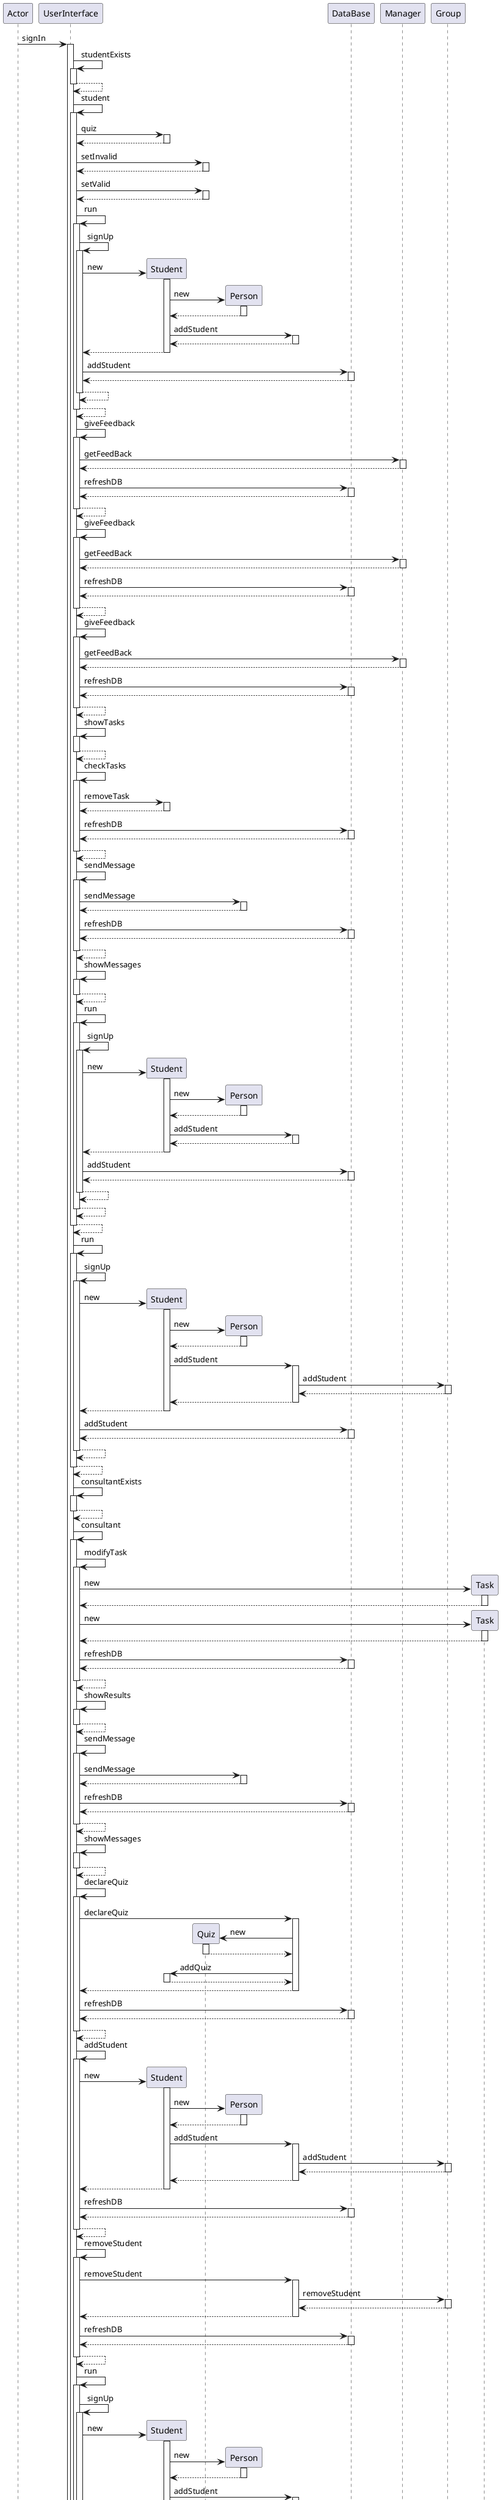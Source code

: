 @startuml
participant Actor
Actor -> UserInterface : signIn
activate UserInterface
UserInterface -> UserInterface : studentExists
activate UserInterface
UserInterface --> UserInterface
deactivate UserInterface
UserInterface -> UserInterface : student
activate UserInterface
UserInterface -> Student : quiz
activate Student
Student --> UserInterface
deactivate Student
UserInterface -> Quiz : setInvalid
activate Quiz
Quiz --> UserInterface
deactivate Quiz
UserInterface -> Quiz : setValid
activate Quiz
Quiz --> UserInterface
deactivate Quiz
UserInterface -> UserInterface : run
activate UserInterface
UserInterface -> UserInterface : signUp
activate UserInterface
create Student
UserInterface -> Student : new
activate Student
create Person
Student -> Person : new
activate Person
Person --> Student
deactivate Person
Student -> Consultant : addStudent
activate Consultant
Consultant --> Student
deactivate Consultant
Student --> UserInterface
deactivate Student
UserInterface -> DataBase : addStudent
activate DataBase
DataBase --> UserInterface
deactivate DataBase
UserInterface --> UserInterface
deactivate UserInterface
UserInterface --> UserInterface
deactivate UserInterface
UserInterface -> UserInterface : giveFeedback
activate UserInterface
UserInterface -> Manager : getFeedBack
activate Manager
Manager --> UserInterface
deactivate Manager
UserInterface -> DataBase : refreshDB
activate DataBase
DataBase --> UserInterface
deactivate DataBase
UserInterface --> UserInterface
deactivate UserInterface
UserInterface -> UserInterface : giveFeedback
activate UserInterface
UserInterface -> Manager : getFeedBack
activate Manager
Manager --> UserInterface
deactivate Manager
UserInterface -> DataBase : refreshDB
activate DataBase
DataBase --> UserInterface
deactivate DataBase
UserInterface --> UserInterface
deactivate UserInterface
UserInterface -> UserInterface : giveFeedback
activate UserInterface
UserInterface -> Manager : getFeedBack
activate Manager
Manager --> UserInterface
deactivate Manager
UserInterface -> DataBase : refreshDB
activate DataBase
DataBase --> UserInterface
deactivate DataBase
UserInterface --> UserInterface
deactivate UserInterface
UserInterface -> UserInterface : showTasks
activate UserInterface
UserInterface --> UserInterface
deactivate UserInterface
UserInterface -> UserInterface : checkTasks
activate UserInterface
UserInterface -> Student : removeTask
activate Student
Student --> UserInterface
deactivate Student
UserInterface -> DataBase : refreshDB
activate DataBase
DataBase --> UserInterface
deactivate DataBase
UserInterface --> UserInterface
deactivate UserInterface
UserInterface -> UserInterface : sendMessage
activate UserInterface
UserInterface -> Person : sendMessage
activate Person
Person --> UserInterface
deactivate Person
UserInterface -> DataBase : refreshDB
activate DataBase
DataBase --> UserInterface
deactivate DataBase
UserInterface --> UserInterface
deactivate UserInterface
UserInterface -> UserInterface : showMessages
activate UserInterface
UserInterface --> UserInterface
deactivate UserInterface
UserInterface -> UserInterface : run
activate UserInterface
UserInterface -> UserInterface : signUp
activate UserInterface
create Student
UserInterface -> Student : new
activate Student
create Person
Student -> Person : new
activate Person
Person --> Student
deactivate Person
Student -> Consultant : addStudent
activate Consultant
Consultant --> Student
deactivate Consultant
Student --> UserInterface
deactivate Student
UserInterface -> DataBase : addStudent
activate DataBase
DataBase --> UserInterface
deactivate DataBase
UserInterface --> UserInterface
deactivate UserInterface
UserInterface --> UserInterface
deactivate UserInterface
UserInterface --> UserInterface
deactivate UserInterface
UserInterface -> UserInterface : run
activate UserInterface
UserInterface -> UserInterface : signUp
activate UserInterface
create Student
UserInterface -> Student : new
activate Student
create Person
Student -> Person : new
activate Person
Person --> Student
deactivate Person
Student -> Consultant : addStudent
activate Consultant
Consultant -> Group : addStudent
activate Group
Group --> Consultant
deactivate Group
Consultant --> Student
deactivate Consultant
Student --> UserInterface
deactivate Student
UserInterface -> DataBase : addStudent
activate DataBase
DataBase --> UserInterface
deactivate DataBase
UserInterface --> UserInterface
deactivate UserInterface
UserInterface --> UserInterface
deactivate UserInterface
UserInterface -> UserInterface : consultantExists
activate UserInterface
UserInterface --> UserInterface
deactivate UserInterface
UserInterface -> UserInterface : consultant
activate UserInterface
UserInterface -> UserInterface : modifyTask
activate UserInterface
create Task
UserInterface -> Task : new
activate Task
Task --> UserInterface
deactivate Task
create Task
UserInterface -> Task : new
activate Task
Task --> UserInterface
deactivate Task
UserInterface -> DataBase : refreshDB
activate DataBase
DataBase --> UserInterface
deactivate DataBase
UserInterface --> UserInterface
deactivate UserInterface
UserInterface -> UserInterface : showResults
activate UserInterface
UserInterface --> UserInterface
deactivate UserInterface
UserInterface -> UserInterface : sendMessage
activate UserInterface
UserInterface -> Person : sendMessage
activate Person
Person --> UserInterface
deactivate Person
UserInterface -> DataBase : refreshDB
activate DataBase
DataBase --> UserInterface
deactivate DataBase
UserInterface --> UserInterface
deactivate UserInterface
UserInterface -> UserInterface : showMessages
activate UserInterface
UserInterface --> UserInterface
deactivate UserInterface
UserInterface -> UserInterface : declareQuiz
activate UserInterface
UserInterface -> Consultant : declareQuiz
activate Consultant
create Quiz
Consultant -> Quiz : new
activate Quiz
Quiz --> Consultant
deactivate Quiz
Consultant -> Student : addQuiz
activate Student
Student --> Consultant
deactivate Student
Consultant --> UserInterface
deactivate Consultant
UserInterface -> DataBase : refreshDB
activate DataBase
DataBase --> UserInterface
deactivate DataBase
UserInterface --> UserInterface
deactivate UserInterface
UserInterface -> UserInterface : addStudent
activate UserInterface
create Student
UserInterface -> Student : new
activate Student
create Person
Student -> Person : new
activate Person
Person --> Student
deactivate Person
Student -> Consultant : addStudent
activate Consultant
Consultant -> Group : addStudent
activate Group
Group --> Consultant
deactivate Group
Consultant --> Student
deactivate Consultant
Student --> UserInterface
deactivate Student
UserInterface -> DataBase : refreshDB
activate DataBase
DataBase --> UserInterface
deactivate DataBase
UserInterface --> UserInterface
deactivate UserInterface
UserInterface -> UserInterface : removeStudent
activate UserInterface
UserInterface -> Consultant : removeStudent
activate Consultant
Consultant -> Group : removeStudent
activate Group
Group --> Consultant
deactivate Group
Consultant --> UserInterface
deactivate Consultant
UserInterface -> DataBase : refreshDB
activate DataBase
DataBase --> UserInterface
deactivate DataBase
UserInterface --> UserInterface
deactivate UserInterface
UserInterface -> UserInterface : run
activate UserInterface
UserInterface -> UserInterface : signUp
activate UserInterface
create Student
UserInterface -> Student : new
activate Student
create Person
Student -> Person : new
activate Person
Person --> Student
deactivate Person
Student -> Consultant : addStudent
activate Consultant
Consultant --> Student
deactivate Consultant
Student --> UserInterface
deactivate Student
UserInterface -> DataBase : addStudent
activate DataBase
DataBase --> UserInterface
deactivate DataBase
UserInterface --> UserInterface
deactivate UserInterface
UserInterface --> UserInterface
deactivate UserInterface
UserInterface --> UserInterface
deactivate UserInterface
UserInterface -> UserInterface : run
activate UserInterface
UserInterface -> UserInterface : signUp
activate UserInterface
create Student
UserInterface -> Student : new
activate Student
create Person
Student -> Person : new
activate Person
Person --> Student
deactivate Person
Student -> Consultant : addStudent
activate Consultant
Consultant -> Group : addStudent
activate Group
Group --> Consultant
deactivate Group
Consultant --> Student
deactivate Consultant
Student --> UserInterface
deactivate Student
UserInterface -> DataBase : addStudent
activate DataBase
DataBase --> UserInterface
deactivate DataBase
UserInterface --> UserInterface
deactivate UserInterface
UserInterface --> UserInterface
deactivate UserInterface
UserInterface -> UserInterface : managerExists
activate UserInterface
UserInterface --> UserInterface
deactivate UserInterface
UserInterface -> UserInterface : manager
activate UserInterface
UserInterface -> UserInterface : showConsultants
activate UserInterface
UserInterface --> UserInterface
deactivate UserInterface
UserInterface -> UserInterface : showResults
activate UserInterface
UserInterface --> UserInterface
deactivate UserInterface
UserInterface -> UserInterface : sendMessage
activate UserInterface
UserInterface -> Person : sendMessage
activate Person
Person --> UserInterface
deactivate Person
UserInterface -> DataBase : refreshDB
activate DataBase
DataBase --> UserInterface
deactivate DataBase
UserInterface --> UserInterface
deactivate UserInterface
UserInterface -> UserInterface : showMessages
activate UserInterface
UserInterface --> UserInterface
deactivate UserInterface
UserInterface -> UserInterface : addConsultant
activate UserInterface
create Consultant
UserInterface -> Consultant : new
activate Consultant
create Person
Consultant -> Person : new
activate Person
Person --> Consultant
deactivate Person
Consultant -> Manager : addConsultant
activate Manager
Manager --> Consultant
deactivate Manager
Consultant --> UserInterface
deactivate Consultant
UserInterface -> DataBase : refreshDB
activate DataBase
DataBase --> UserInterface
deactivate DataBase
UserInterface --> UserInterface
deactivate UserInterface
UserInterface -> UserInterface : removeConsultant
activate UserInterface
UserInterface -> Manager : removeConsultant
activate Manager
Manager --> UserInterface
deactivate Manager
UserInterface -> DataBase : refreshDB
activate DataBase
DataBase --> UserInterface
deactivate DataBase
UserInterface --> UserInterface
deactivate UserInterface
UserInterface -> UserInterface : run
activate UserInterface
UserInterface -> UserInterface : signUp
activate UserInterface
create Student
UserInterface -> Student : new
activate Student
create Person
Student -> Person : new
activate Person
Person --> Student
deactivate Person
Student -> Consultant : addStudent
activate Consultant
Consultant --> Student
deactivate Consultant
Student --> UserInterface
deactivate Student
UserInterface -> DataBase : addStudent
activate DataBase
DataBase --> UserInterface
deactivate DataBase
UserInterface --> UserInterface
deactivate UserInterface
UserInterface --> UserInterface
deactivate UserInterface
UserInterface --> UserInterface
deactivate UserInterface
UserInterface -> UserInterface : run
activate UserInterface
UserInterface -> UserInterface : signUp
activate UserInterface
create Student
UserInterface -> Student : new
activate Student
create Person
Student -> Person : new
activate Person
Person --> Student
deactivate Person
Student -> Consultant : addStudent
activate Consultant
Consultant -> Group : addStudent
activate Group
Group --> Consultant
deactivate Group
Consultant --> Student
deactivate Consultant
Student --> UserInterface
deactivate Student
UserInterface -> DataBase : addStudent
activate DataBase
DataBase --> UserInterface
deactivate DataBase
UserInterface --> UserInterface
deactivate UserInterface
UserInterface --> UserInterface
deactivate UserInterface
UserInterface -> UserInterface : run
activate UserInterface
UserInterface -> UserInterface : signUp
activate UserInterface
create Student
UserInterface -> Student : new
activate Student
create Person
Student -> Person : new
activate Person
Person --> Student
deactivate Person
Student -> Consultant : addStudent
activate Consultant
Consultant -> Group : addStudent
activate Group
Group --> Consultant
deactivate Group
Consultant --> Student
deactivate Consultant
Student --> UserInterface
deactivate Student
UserInterface -> DataBase : addStudent
activate DataBase
DataBase --> UserInterface
deactivate DataBase
UserInterface --> UserInterface
deactivate UserInterface
UserInterface --> UserInterface
deactivate UserInterface
return
@enduml